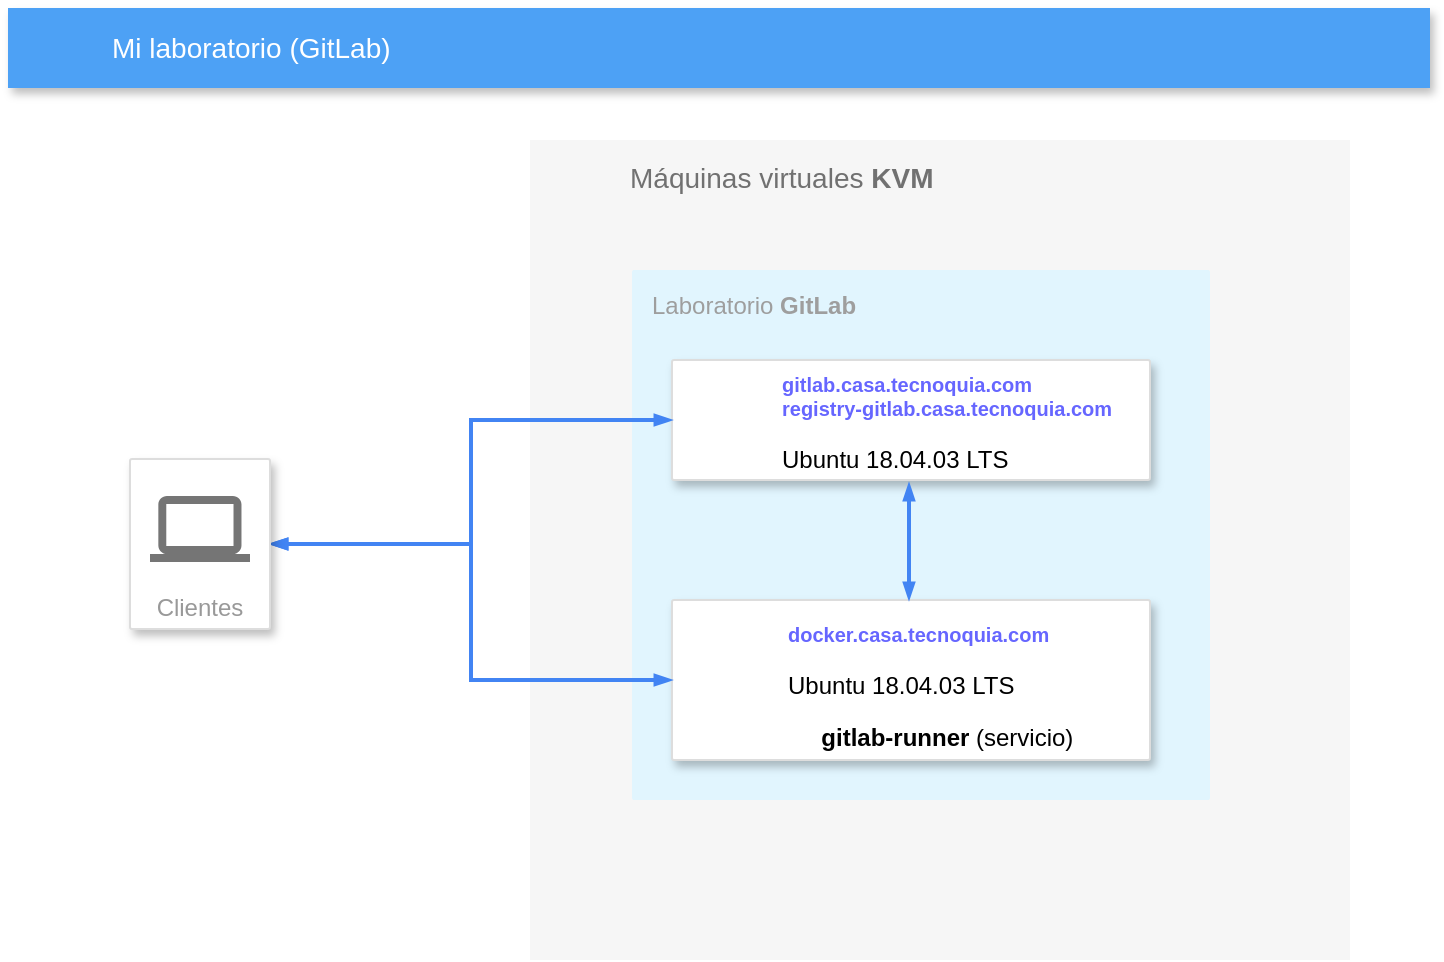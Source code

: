 <mxfile pages="1" version="11.2.4" type="device"><diagram id="f106602c-feb2-e66a-4537-3a34d633f6aa" name="Page-1"><mxGraphModel dx="1059" dy="650" grid="1" gridSize="10" guides="1" tooltips="1" connect="1" arrows="1" fold="1" page="1" pageScale="1" pageWidth="1169" pageHeight="827" background="#ffffff" math="0" shadow="0"><root><mxCell id="0"/><mxCell id="1" parent="0"/><mxCell id="14" value="Máquinas virtuales&lt;b&gt; KVM&lt;/b&gt;" style="fillColor=#F6F6F6;strokeColor=none;shadow=0;gradientColor=none;fontSize=14;align=left;spacing=10;fontColor=#717171;9E9E9E;verticalAlign=top;spacingTop=-4;fontStyle=0;spacingLeft=40;html=1;" parent="1" vertex="1"><mxGeometry x="430" y="106" width="410" height="410" as="geometry"/></mxCell><mxCell id="511" value="Laboratorio &lt;b&gt;GitLab&lt;/b&gt;" style="rounded=1;absoluteArcSize=1;arcSize=2;html=1;strokeColor=none;gradientColor=none;shadow=0;dashed=0;strokeColor=none;fontSize=12;fontColor=#9E9E9E;align=left;verticalAlign=top;spacing=10;spacingTop=-4;fillColor=#E1F5FE;" parent="14" vertex="1"><mxGeometry x="51" y="65" width="289" height="265" as="geometry"/></mxCell><mxCell id="503" value="" style="strokeColor=#dddddd;fillColor=#ffffff;shadow=1;strokeWidth=1;rounded=1;absoluteArcSize=1;arcSize=2;fontSize=10;fontColor=#999999;align=left;html=1;" parent="14" vertex="1"><mxGeometry x="71" y="110" width="239" height="60" as="geometry"/></mxCell><mxCell id="505" value="" style="strokeColor=#dddddd;fillColor=#ffffff;shadow=1;strokeWidth=1;rounded=1;absoluteArcSize=1;arcSize=2;fontSize=10;fontColor=#999999;align=left;html=1;" parent="14" vertex="1"><mxGeometry x="71" y="230" width="239" height="80" as="geometry"/></mxCell><mxCell id="svh94fi0QY8XJXB2zflE-518" value="" style="shape=image;html=1;verticalAlign=top;verticalLabelPosition=bottom;labelBackgroundColor=#ffffff;imageAspect=0;aspect=fixed;image=https://cdn4.iconfinder.com/data/icons/logos-and-brands-1/512/348_Ubuntu_logo-128.png" parent="14" vertex="1"><mxGeometry x="81" y="120" width="40" height="40" as="geometry"/></mxCell><mxCell id="svh94fi0QY8XJXB2zflE-520" value="" style="shape=image;html=1;verticalAlign=top;verticalLabelPosition=bottom;labelBackgroundColor=#ffffff;imageAspect=0;aspect=fixed;image=https://cdn0.iconfinder.com/data/icons/flat-round-system/512/debian-128.png" parent="14" vertex="1"><mxGeometry x="13" y="6" width="27" height="27" as="geometry"/></mxCell><mxCell id="svh94fi0QY8XJXB2zflE-523" value="&lt;h1 style=&quot;font-size: 10px&quot;&gt;&lt;font style=&quot;font-size: 10px&quot; color=&quot;#6666FF&quot;&gt;gitlab.casa.tecnoquia.com&lt;br&gt;registry-gitlab.casa.tecnoquia.com&lt;br&gt;&lt;/font&gt;&lt;/h1&gt;&lt;p&gt;Ubuntu 18.04.03 LTS&lt;/p&gt;" style="text;html=1;strokeColor=none;fillColor=none;spacing=5;spacingTop=-20;whiteSpace=wrap;overflow=hidden;rounded=0;" parent="14" vertex="1"><mxGeometry x="121" y="120" width="185" height="44" as="geometry"/></mxCell><mxCell id="svh94fi0QY8XJXB2zflE-525" value="&lt;h1 style=&quot;font-size: 10px&quot;&gt;&lt;font style=&quot;font-size: 10px&quot; color=&quot;#6666FF&quot;&gt;docker.casa.tecnoquia.com&lt;br&gt;&lt;/font&gt;&lt;/h1&gt;&lt;p&gt;Ubuntu 18.04.03 LTS&lt;/p&gt;&lt;p&gt;&amp;nbsp;&amp;nbsp;&amp;nbsp;&amp;nbsp; &lt;b&gt;gitlab-runner&lt;/b&gt; (servicio)&lt;br&gt;&lt;/p&gt;&lt;p&gt;&lt;br&gt;&lt;/p&gt;" style="text;html=1;strokeColor=none;fillColor=none;spacing=5;spacingTop=-20;whiteSpace=wrap;overflow=hidden;rounded=0;" parent="14" vertex="1"><mxGeometry x="124" y="245" width="185" height="65" as="geometry"/></mxCell><mxCell id="svh94fi0QY8XJXB2zflE-519" value="" style="shape=image;html=1;verticalAlign=top;verticalLabelPosition=bottom;labelBackgroundColor=#ffffff;imageAspect=0;aspect=fixed;image=https://cdn4.iconfinder.com/data/icons/logos-and-brands/512/348_Ubuntu_logo-128.png" parent="14" vertex="1"><mxGeometry x="79" y="239.5" width="42" height="42" as="geometry"/></mxCell><mxCell id="svh94fi0QY8XJXB2zflE-521" value="" style="shape=image;html=1;verticalAlign=top;verticalLabelPosition=bottom;labelBackgroundColor=#ffffff;imageAspect=0;aspect=fixed;image=https://cdn4.iconfinder.com/data/icons/logos-and-brands/512/97_Docker_logo_logos-128.png" parent="14" vertex="1"><mxGeometry x="260" y="242" width="47" height="47" as="geometry"/></mxCell><mxCell id="509" style="edgeStyle=orthogonalEdgeStyle;rounded=0;html=1;labelBackgroundColor=none;startArrow=blockThin;startFill=1;endArrow=blockThin;endFill=1;jettySize=auto;orthogonalLoop=1;strokeColor=#4284F3;strokeWidth=2;fontSize=10;fontColor=#999999;align=center;dashed=0;endSize=4;startSize=4;" parent="14" edge="1"><mxGeometry relative="1" as="geometry"><mxPoint x="189.5" y="171.5" as="sourcePoint"/><mxPoint x="189.5" y="230" as="targetPoint"/></mxGeometry></mxCell><mxCell id="svh94fi0QY8XJXB2zflE-513" value="" style="shape=image;html=1;verticalAlign=top;verticalLabelPosition=bottom;labelBackgroundColor=#ffffff;imageAspect=0;aspect=fixed;image=https://cdn4.iconfinder.com/data/icons/logos-and-brands/512/144_Gitlab_logo_logos-128.png" vertex="1" parent="14"><mxGeometry x="277" y="141" width="29" height="29" as="geometry"/></mxCell><mxCell id="svh94fi0QY8XJXB2zflE-533" value="" style="shape=image;html=1;verticalAlign=top;verticalLabelPosition=bottom;labelBackgroundColor=#ffffff;imageAspect=0;aspect=fixed;image=https://cdn4.iconfinder.com/data/icons/logos-and-brands/512/144_Gitlab_logo_logos-128.png" vertex="1" parent="14"><mxGeometry x="123" y="289" width="19" height="19" as="geometry"/></mxCell><mxCell id="2" value="Mi laboratorio (GitLab)" style="fillColor=#4DA1F5;strokeColor=none;shadow=1;gradientColor=none;fontSize=14;align=left;spacingLeft=50;fontColor=#ffffff;html=1;" parent="1" vertex="1"><mxGeometry x="169" y="40" width="711" height="40" as="geometry"/></mxCell><mxCell id="507" style="edgeStyle=orthogonalEdgeStyle;rounded=0;html=1;labelBackgroundColor=none;startArrow=blockThin;startFill=1;endArrow=blockThin;endFill=1;jettySize=auto;orthogonalLoop=1;strokeColor=#4284F3;strokeWidth=2;fontSize=10;fontColor=#999999;align=center;dashed=0;endSize=4;startSize=4;entryX=0;entryY=0.5;entryDx=0;entryDy=0;" parent="1" source="495" edge="1" target="503"><mxGeometry relative="1" as="geometry"><mxPoint x="319" y="270" as="targetPoint"/></mxGeometry></mxCell><mxCell id="508" style="edgeStyle=orthogonalEdgeStyle;rounded=0;html=1;labelBackgroundColor=none;startArrow=blockThin;startFill=1;endArrow=blockThin;endFill=1;jettySize=auto;orthogonalLoop=1;strokeColor=#4284F3;strokeWidth=2;fontSize=10;fontColor=#999999;align=center;dashed=0;endSize=4;startSize=4;entryX=0;entryY=0.5;entryDx=0;entryDy=0;" parent="1" source="495" edge="1" target="505"><mxGeometry relative="1" as="geometry"><mxPoint x="319" y="373" as="targetPoint"/></mxGeometry></mxCell><mxCell id="495" value="&lt;div&gt;Clientes&lt;/div&gt;" style="strokeColor=#dddddd;fillColor=#ffffff;shadow=1;strokeWidth=1;rounded=1;absoluteArcSize=1;arcSize=2;labelPosition=center;verticalLabelPosition=middle;align=center;verticalAlign=bottom;spacingLeft=0;fontColor=#999999;fontSize=12;whiteSpace=wrap;spacingBottom=2;html=1;" parent="1" vertex="1"><mxGeometry x="230" y="265.5" width="70" height="85" as="geometry"/></mxCell><mxCell id="496" value="" style="dashed=0;connectable=0;html=1;fillColor=#757575;strokeColor=none;shape=mxgraph.gcp2.laptop;part=1;" parent="495" vertex="1"><mxGeometry x="0.5" width="50" height="33" relative="1" as="geometry"><mxPoint x="-25" y="18.5" as="offset"/></mxGeometry></mxCell><mxCell id="svh94fi0QY8XJXB2zflE-512" value="" style="shape=image;html=1;verticalAlign=top;verticalLabelPosition=bottom;labelBackgroundColor=#ffffff;imageAspect=0;aspect=fixed;image=https://cdn4.iconfinder.com/data/icons/logos-and-brands/512/144_Gitlab_logo_logos-128.png" vertex="1" parent="1"><mxGeometry x="176" y="40" width="40" height="40" as="geometry"/></mxCell></root></mxGraphModel></diagram></mxfile>